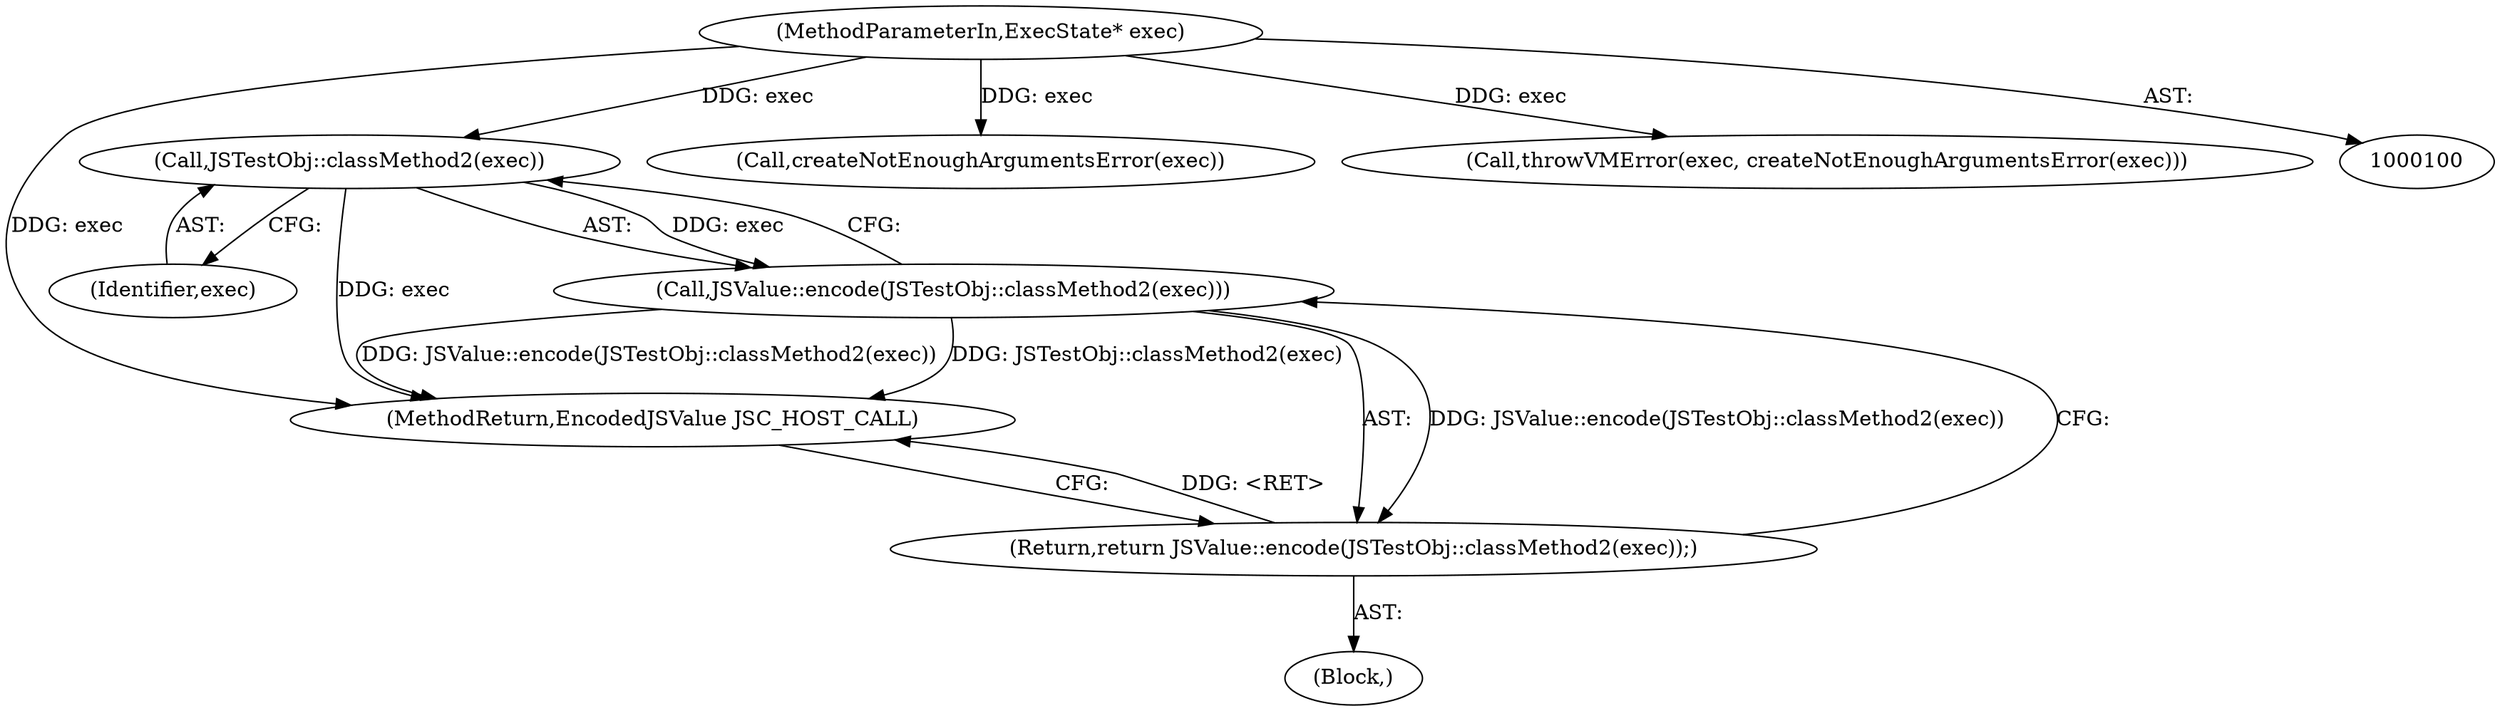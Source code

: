 digraph "0_Chrome_b944f670bb7a8a919daac497a4ea0536c954c201_21@pointer" {
"1000114" [label="(Call,JSTestObj::classMethod2(exec))"];
"1000101" [label="(MethodParameterIn,ExecState* exec)"];
"1000113" [label="(Call,JSValue::encode(JSTestObj::classMethod2(exec)))"];
"1000112" [label="(Return,return JSValue::encode(JSTestObj::classMethod2(exec));)"];
"1000102" [label="(Block,)"];
"1000113" [label="(Call,JSValue::encode(JSTestObj::classMethod2(exec)))"];
"1000116" [label="(MethodReturn,EncodedJSValue JSC_HOST_CALL)"];
"1000115" [label="(Identifier,exec)"];
"1000114" [label="(Call,JSTestObj::classMethod2(exec))"];
"1000112" [label="(Return,return JSValue::encode(JSTestObj::classMethod2(exec));)"];
"1000110" [label="(Call,createNotEnoughArgumentsError(exec))"];
"1000101" [label="(MethodParameterIn,ExecState* exec)"];
"1000108" [label="(Call,throwVMError(exec, createNotEnoughArgumentsError(exec)))"];
"1000114" -> "1000113"  [label="AST: "];
"1000114" -> "1000115"  [label="CFG: "];
"1000115" -> "1000114"  [label="AST: "];
"1000113" -> "1000114"  [label="CFG: "];
"1000114" -> "1000116"  [label="DDG: exec"];
"1000114" -> "1000113"  [label="DDG: exec"];
"1000101" -> "1000114"  [label="DDG: exec"];
"1000101" -> "1000100"  [label="AST: "];
"1000101" -> "1000116"  [label="DDG: exec"];
"1000101" -> "1000108"  [label="DDG: exec"];
"1000101" -> "1000110"  [label="DDG: exec"];
"1000113" -> "1000112"  [label="AST: "];
"1000112" -> "1000113"  [label="CFG: "];
"1000113" -> "1000116"  [label="DDG: JSTestObj::classMethod2(exec)"];
"1000113" -> "1000116"  [label="DDG: JSValue::encode(JSTestObj::classMethod2(exec))"];
"1000113" -> "1000112"  [label="DDG: JSValue::encode(JSTestObj::classMethod2(exec))"];
"1000112" -> "1000102"  [label="AST: "];
"1000116" -> "1000112"  [label="CFG: "];
"1000112" -> "1000116"  [label="DDG: <RET>"];
}
